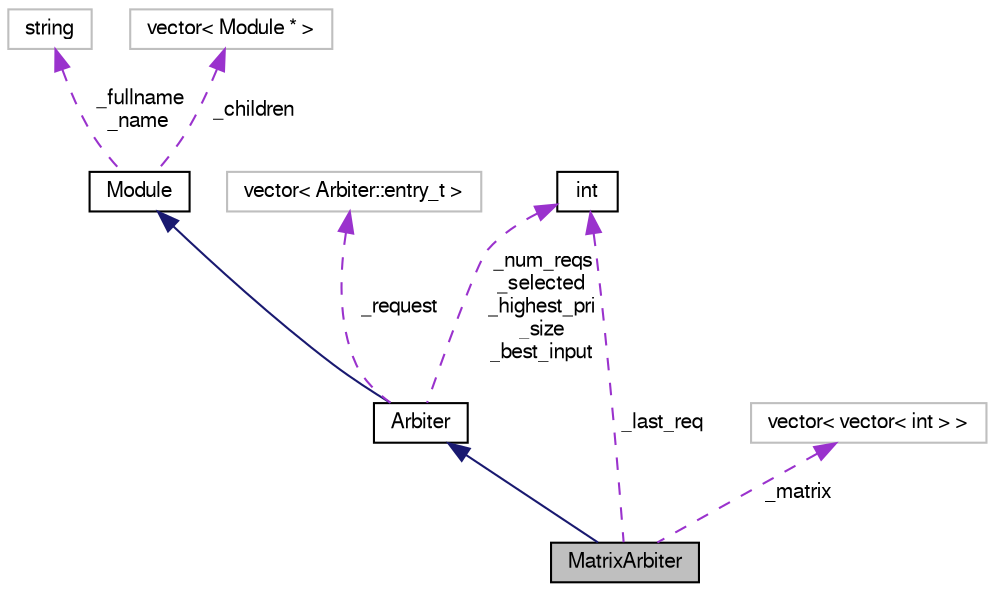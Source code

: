 digraph "MatrixArbiter"
{
  bgcolor="transparent";
  edge [fontname="FreeSans",fontsize="10",labelfontname="FreeSans",labelfontsize="10"];
  node [fontname="FreeSans",fontsize="10",shape=record];
  Node3 [label="MatrixArbiter",height=0.2,width=0.4,color="black", fillcolor="grey75", style="filled", fontcolor="black"];
  Node4 -> Node3 [dir="back",color="midnightblue",fontsize="10",style="solid",fontname="FreeSans"];
  Node4 [label="Arbiter",height=0.2,width=0.4,color="black",URL="$classArbiter.html"];
  Node5 -> Node4 [dir="back",color="midnightblue",fontsize="10",style="solid",fontname="FreeSans"];
  Node5 [label="Module",height=0.2,width=0.4,color="black",URL="$classModule.html"];
  Node6 -> Node5 [dir="back",color="darkorchid3",fontsize="10",style="dashed",label=" _fullname\n_name" ,fontname="FreeSans"];
  Node6 [label="string",height=0.2,width=0.4,color="grey75"];
  Node7 -> Node5 [dir="back",color="darkorchid3",fontsize="10",style="dashed",label=" _children" ,fontname="FreeSans"];
  Node7 [label="vector\< Module * \>",height=0.2,width=0.4,color="grey75"];
  Node8 -> Node4 [dir="back",color="darkorchid3",fontsize="10",style="dashed",label=" _num_reqs\n_selected\n_highest_pri\n_size\n_best_input" ,fontname="FreeSans"];
  Node8 [label="int",height=0.2,width=0.4,color="black",URL="$classint.html"];
  Node9 -> Node4 [dir="back",color="darkorchid3",fontsize="10",style="dashed",label=" _request" ,fontname="FreeSans"];
  Node9 [label="vector\< Arbiter::entry_t \>",height=0.2,width=0.4,color="grey75"];
  Node10 -> Node3 [dir="back",color="darkorchid3",fontsize="10",style="dashed",label=" _matrix" ,fontname="FreeSans"];
  Node10 [label="vector\< vector\< int \> \>",height=0.2,width=0.4,color="grey75"];
  Node8 -> Node3 [dir="back",color="darkorchid3",fontsize="10",style="dashed",label=" _last_req" ,fontname="FreeSans"];
}
